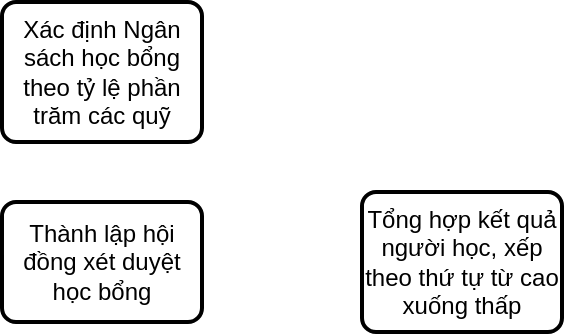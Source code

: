 <mxfile version="24.2.0" type="github">
  <diagram name="Page-1" id="kBvX0uDrtbkzwptZ22Pw">
    <mxGraphModel dx="794" dy="446" grid="1" gridSize="10" guides="1" tooltips="1" connect="1" arrows="1" fold="1" page="1" pageScale="1" pageWidth="850" pageHeight="1100" math="0" shadow="0">
      <root>
        <mxCell id="0" />
        <mxCell id="1" parent="0" />
        <mxCell id="__DquRtsZuzyyJIzlenk-1" value="Xác định Ngân sách học bổng theo tỷ lệ phần trăm các quỹ" style="rounded=1;whiteSpace=wrap;html=1;absoluteArcSize=1;arcSize=14;strokeWidth=2;" vertex="1" parent="1">
          <mxGeometry x="180" y="320" width="100" height="70" as="geometry" />
        </mxCell>
        <mxCell id="__DquRtsZuzyyJIzlenk-2" value="Thành lập hội đồng xét duyệt học bổng" style="rounded=1;whiteSpace=wrap;html=1;absoluteArcSize=1;arcSize=14;strokeWidth=2;" vertex="1" parent="1">
          <mxGeometry x="180" y="420" width="100" height="60" as="geometry" />
        </mxCell>
        <mxCell id="__DquRtsZuzyyJIzlenk-3" value="Tổng hợp kết quả người học, xếp theo thứ tự từ cao xuống thấp" style="rounded=1;whiteSpace=wrap;html=1;absoluteArcSize=1;arcSize=14;strokeWidth=2;" vertex="1" parent="1">
          <mxGeometry x="360" y="415" width="100" height="70" as="geometry" />
        </mxCell>
      </root>
    </mxGraphModel>
  </diagram>
</mxfile>
